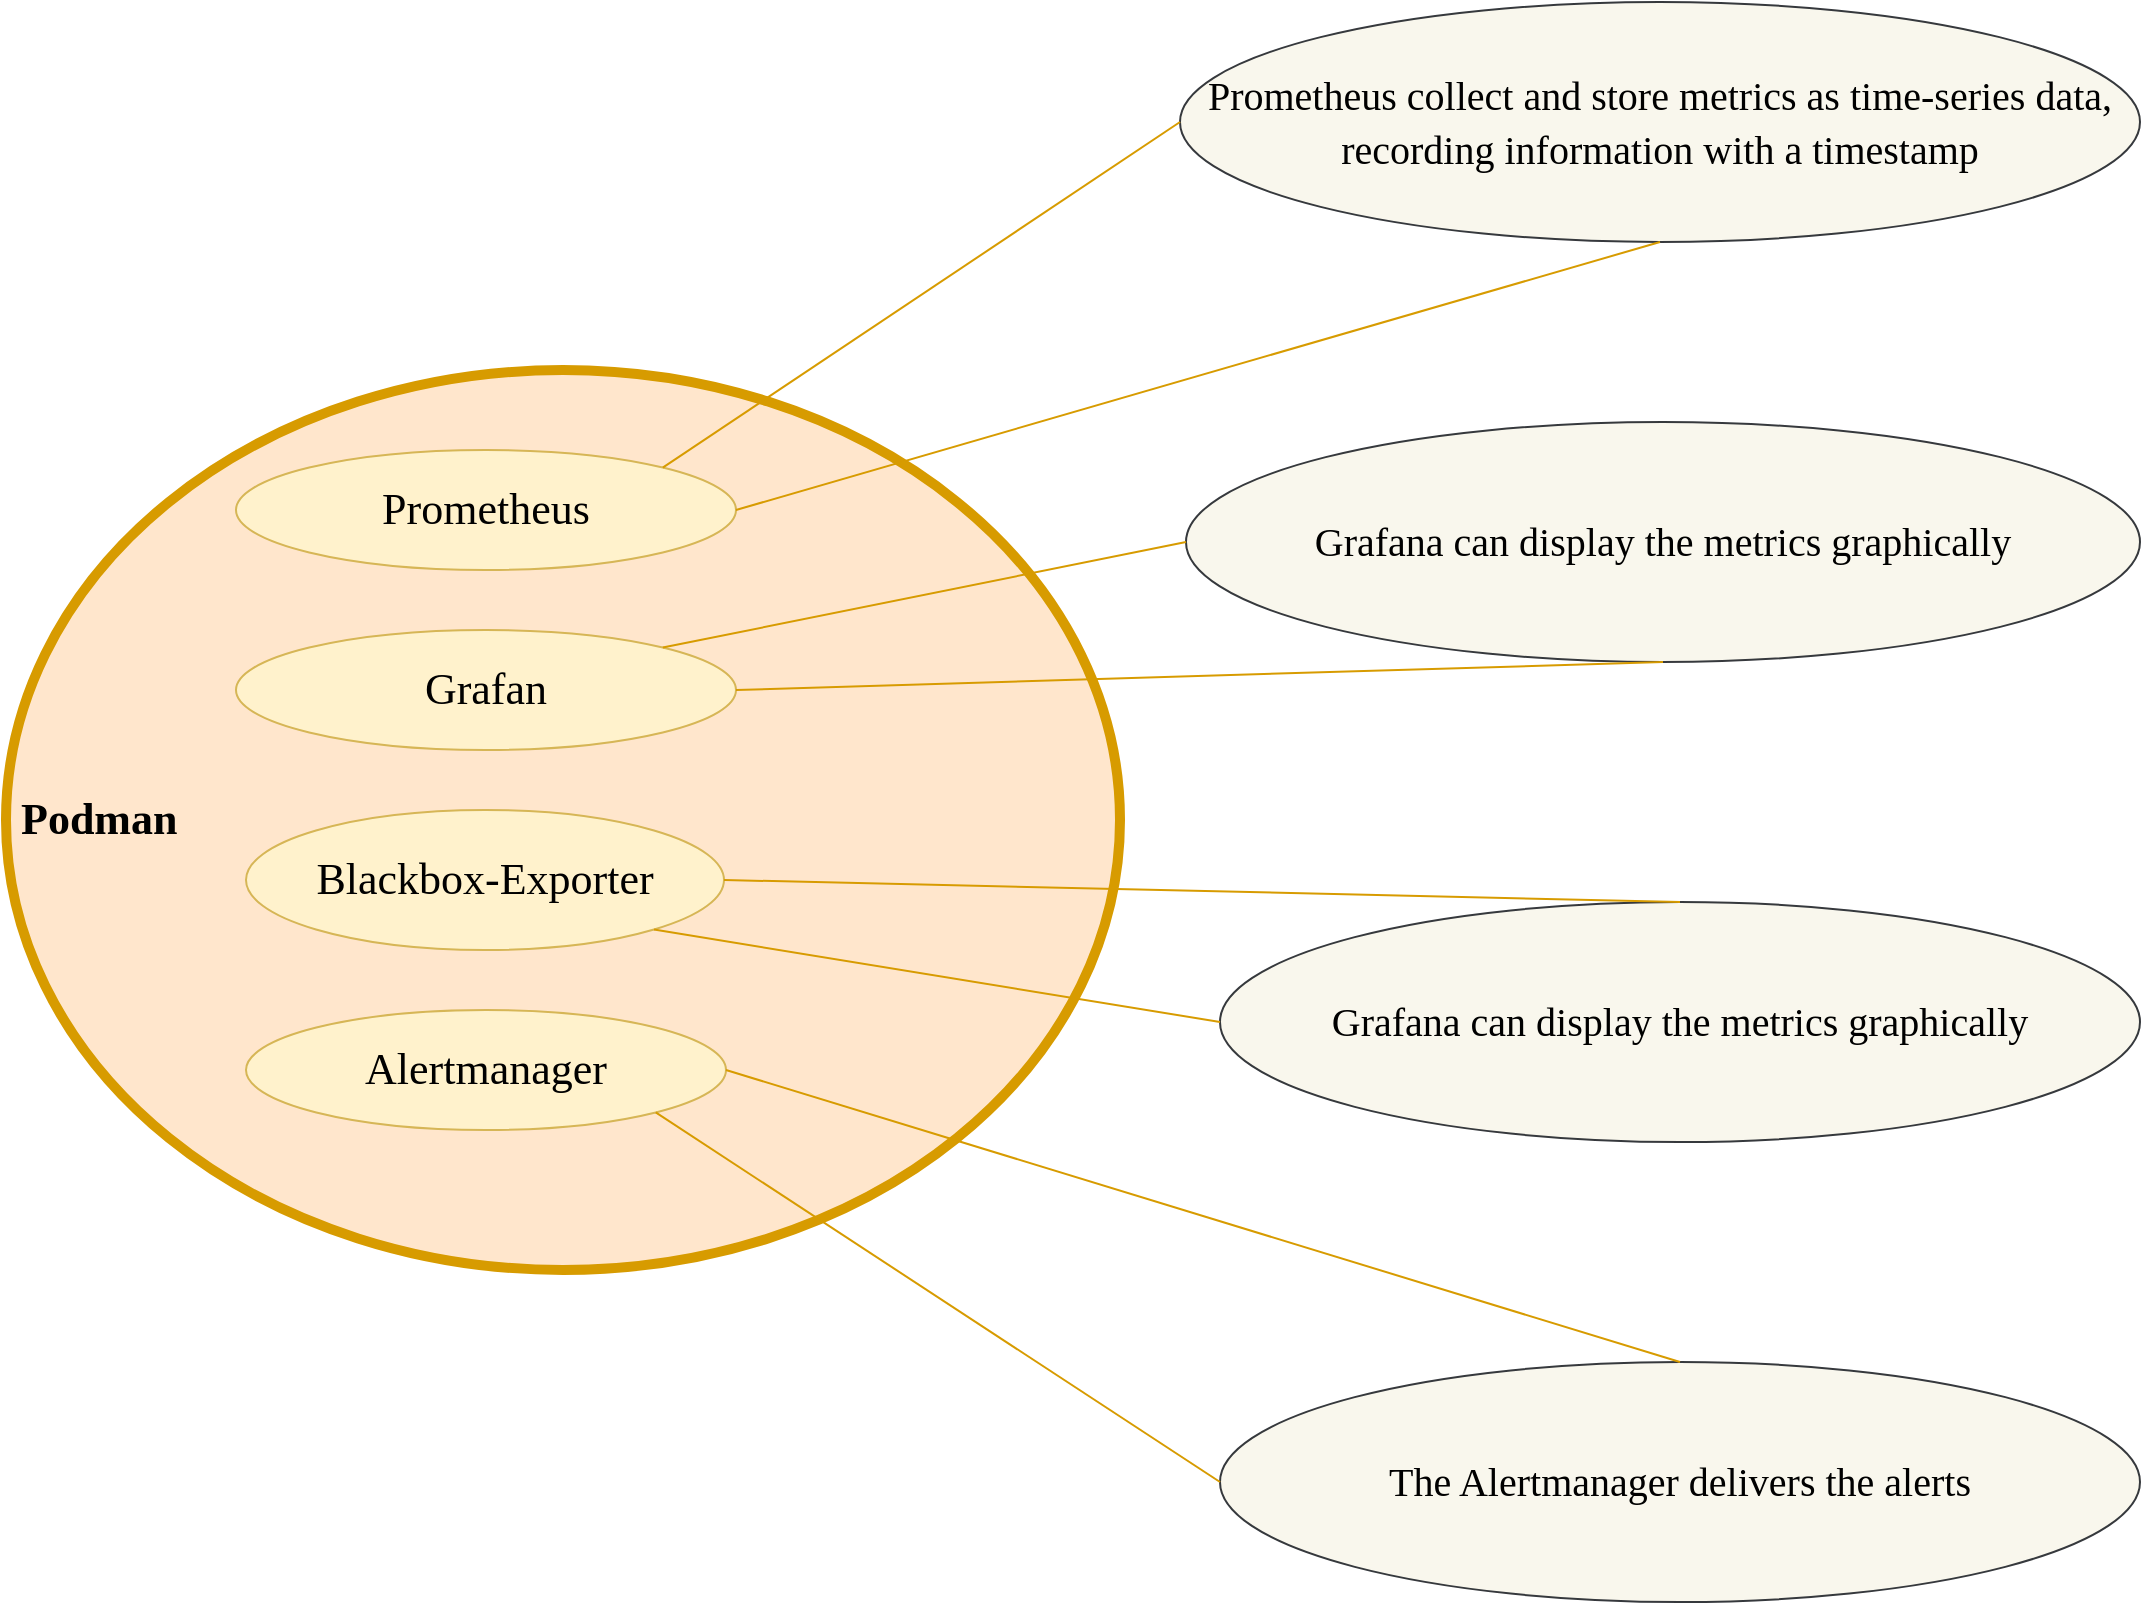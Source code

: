 <mxfile version="21.2.8" type="device">
  <diagram name="Page-1" id="dRfTeUJvY2mBbvKBHF37">
    <mxGraphModel dx="2433" dy="2547" grid="1" gridSize="10" guides="1" tooltips="1" connect="1" arrows="1" fold="1" page="1" pageScale="1" pageWidth="1100" pageHeight="850" math="0" shadow="0">
      <root>
        <mxCell id="0" />
        <mxCell id="1" parent="0" />
        <mxCell id="r5oPu6t7mk9sn1Y5hbYZ-2" value="&lt;b&gt;&amp;nbsp;Podman&lt;/b&gt;" style="ellipse;whiteSpace=wrap;html=1;rounded=0;shadow=0;dashed=0;comic=0;fontFamily=Verdana;fontSize=22;fillColor=#ffe6cc;strokeColor=#d79b00;align=left;strokeWidth=5;" vertex="1" parent="1">
          <mxGeometry x="-1077" y="-1506" width="557" height="450" as="geometry" />
        </mxCell>
        <mxCell id="r5oPu6t7mk9sn1Y5hbYZ-3" value="Prometheus" style="ellipse;whiteSpace=wrap;html=1;rounded=0;shadow=0;dashed=0;comic=0;fontFamily=Verdana;fontSize=22;fillColor=#fff2cc;strokeColor=#d6b656;" vertex="1" parent="1">
          <mxGeometry x="-962" y="-1466" width="250" height="60" as="geometry" />
        </mxCell>
        <mxCell id="r5oPu6t7mk9sn1Y5hbYZ-5" value="Grafan" style="ellipse;whiteSpace=wrap;html=1;rounded=0;shadow=0;dashed=0;comic=0;fontFamily=Verdana;fontSize=22;fillColor=#fff2cc;strokeColor=#d6b656;" vertex="1" parent="1">
          <mxGeometry x="-962" y="-1376" width="250" height="60" as="geometry" />
        </mxCell>
        <mxCell id="r5oPu6t7mk9sn1Y5hbYZ-6" value="Blackbox-Exporter" style="ellipse;whiteSpace=wrap;html=1;rounded=0;shadow=0;dashed=0;comic=0;fontFamily=Verdana;fontSize=22;fillColor=#fff2cc;strokeColor=#d6b656;" vertex="1" parent="1">
          <mxGeometry x="-957" y="-1286" width="239" height="70" as="geometry" />
        </mxCell>
        <mxCell id="r5oPu6t7mk9sn1Y5hbYZ-7" value="Alertmanager" style="ellipse;whiteSpace=wrap;html=1;rounded=0;shadow=0;dashed=0;comic=0;fontFamily=Verdana;fontSize=22;fillColor=#fff2cc;strokeColor=#d6b656;" vertex="1" parent="1">
          <mxGeometry x="-957" y="-1186" width="240" height="60" as="geometry" />
        </mxCell>
        <mxCell id="r5oPu6t7mk9sn1Y5hbYZ-8" value="&lt;font style=&quot;font-size: 20px;&quot;&gt;Prometheus&amp;nbsp;collect and store metrics as time-series data, recording information with a timestamp&lt;/font&gt;" style="ellipse;whiteSpace=wrap;html=1;rounded=0;shadow=0;dashed=0;comic=0;fontFamily=Verdana;fontSize=22;fillColor=#f9f7ed;strokeColor=#36393d;" vertex="1" parent="1">
          <mxGeometry x="-490" y="-1690" width="480" height="120" as="geometry" />
        </mxCell>
        <mxCell id="r5oPu6t7mk9sn1Y5hbYZ-9" value="&lt;font style=&quot;font-size: 20px;&quot;&gt;Grafana can display the metrics graphically&lt;/font&gt;" style="ellipse;whiteSpace=wrap;html=1;rounded=0;shadow=0;dashed=0;comic=0;fontFamily=Verdana;fontSize=22;fillColor=#f9f7ed;strokeColor=#36393d;" vertex="1" parent="1">
          <mxGeometry x="-487" y="-1480" width="477" height="120" as="geometry" />
        </mxCell>
        <mxCell id="r5oPu6t7mk9sn1Y5hbYZ-10" value="&lt;font style=&quot;font-size: 20px;&quot;&gt;Grafana can display the metrics graphically&lt;/font&gt;" style="ellipse;whiteSpace=wrap;html=1;rounded=0;shadow=0;dashed=0;comic=0;fontFamily=Verdana;fontSize=22;fillColor=#f9f7ed;strokeColor=#36393d;" vertex="1" parent="1">
          <mxGeometry x="-470" y="-1240" width="460" height="120" as="geometry" />
        </mxCell>
        <mxCell id="r5oPu6t7mk9sn1Y5hbYZ-11" value="&lt;font style=&quot;font-size: 20px;&quot;&gt;The Alertmanager delivers the alerts&lt;/font&gt;" style="ellipse;whiteSpace=wrap;html=1;rounded=0;shadow=0;dashed=0;comic=0;fontFamily=Verdana;fontSize=22;fillColor=#f9f7ed;strokeColor=#36393d;" vertex="1" parent="1">
          <mxGeometry x="-470" y="-1010" width="460" height="120" as="geometry" />
        </mxCell>
        <mxCell id="r5oPu6t7mk9sn1Y5hbYZ-13" value="" style="endArrow=none;html=1;rounded=0;exitX=1;exitY=0;exitDx=0;exitDy=0;entryX=0;entryY=0.5;entryDx=0;entryDy=0;fillColor=#ffe6cc;strokeColor=#d79b00;" edge="1" parent="1" source="r5oPu6t7mk9sn1Y5hbYZ-3" target="r5oPu6t7mk9sn1Y5hbYZ-8">
          <mxGeometry width="50" height="50" relative="1" as="geometry">
            <mxPoint x="-490" y="-1290" as="sourcePoint" />
            <mxPoint x="-440" y="-1340" as="targetPoint" />
          </mxGeometry>
        </mxCell>
        <mxCell id="r5oPu6t7mk9sn1Y5hbYZ-14" value="" style="endArrow=none;html=1;rounded=0;exitX=1;exitY=0.5;exitDx=0;exitDy=0;entryX=0.5;entryY=1;entryDx=0;entryDy=0;fillColor=#ffe6cc;strokeColor=#d79b00;" edge="1" parent="1" source="r5oPu6t7mk9sn1Y5hbYZ-3" target="r5oPu6t7mk9sn1Y5hbYZ-8">
          <mxGeometry width="50" height="50" relative="1" as="geometry">
            <mxPoint x="-490" y="-1290" as="sourcePoint" />
            <mxPoint x="-440" y="-1340" as="targetPoint" />
          </mxGeometry>
        </mxCell>
        <mxCell id="r5oPu6t7mk9sn1Y5hbYZ-15" value="" style="endArrow=none;html=1;rounded=0;exitX=1;exitY=0;exitDx=0;exitDy=0;entryX=0;entryY=0.5;entryDx=0;entryDy=0;fillColor=#ffe6cc;strokeColor=#d79b00;" edge="1" parent="1" source="r5oPu6t7mk9sn1Y5hbYZ-5" target="r5oPu6t7mk9sn1Y5hbYZ-9">
          <mxGeometry width="50" height="50" relative="1" as="geometry">
            <mxPoint x="-490" y="-1290" as="sourcePoint" />
            <mxPoint x="-440" y="-1340" as="targetPoint" />
          </mxGeometry>
        </mxCell>
        <mxCell id="r5oPu6t7mk9sn1Y5hbYZ-16" value="" style="endArrow=none;html=1;rounded=0;exitX=1;exitY=0.5;exitDx=0;exitDy=0;entryX=0.5;entryY=1;entryDx=0;entryDy=0;fillColor=#ffe6cc;strokeColor=#d79b00;" edge="1" parent="1" source="r5oPu6t7mk9sn1Y5hbYZ-5" target="r5oPu6t7mk9sn1Y5hbYZ-9">
          <mxGeometry width="50" height="50" relative="1" as="geometry">
            <mxPoint x="-490" y="-1290" as="sourcePoint" />
            <mxPoint x="-440" y="-1340" as="targetPoint" />
          </mxGeometry>
        </mxCell>
        <mxCell id="r5oPu6t7mk9sn1Y5hbYZ-17" value="" style="endArrow=none;html=1;rounded=0;exitX=1;exitY=0.5;exitDx=0;exitDy=0;entryX=0.5;entryY=0;entryDx=0;entryDy=0;fillColor=#ffe6cc;strokeColor=#d79b00;" edge="1" parent="1" source="r5oPu6t7mk9sn1Y5hbYZ-6" target="r5oPu6t7mk9sn1Y5hbYZ-10">
          <mxGeometry width="50" height="50" relative="1" as="geometry">
            <mxPoint x="-490" y="-1290" as="sourcePoint" />
            <mxPoint x="-440" y="-1340" as="targetPoint" />
          </mxGeometry>
        </mxCell>
        <mxCell id="r5oPu6t7mk9sn1Y5hbYZ-18" value="" style="endArrow=none;html=1;rounded=0;exitX=1;exitY=1;exitDx=0;exitDy=0;entryX=0;entryY=0.5;entryDx=0;entryDy=0;fillColor=#ffe6cc;strokeColor=#d79b00;" edge="1" parent="1" source="r5oPu6t7mk9sn1Y5hbYZ-6" target="r5oPu6t7mk9sn1Y5hbYZ-10">
          <mxGeometry width="50" height="50" relative="1" as="geometry">
            <mxPoint x="-490" y="-1290" as="sourcePoint" />
            <mxPoint x="-440" y="-1340" as="targetPoint" />
          </mxGeometry>
        </mxCell>
        <mxCell id="r5oPu6t7mk9sn1Y5hbYZ-19" value="" style="endArrow=none;html=1;rounded=0;exitX=1;exitY=0.5;exitDx=0;exitDy=0;entryX=0.5;entryY=0;entryDx=0;entryDy=0;fillColor=#ffe6cc;strokeColor=#d79b00;" edge="1" parent="1" source="r5oPu6t7mk9sn1Y5hbYZ-7" target="r5oPu6t7mk9sn1Y5hbYZ-11">
          <mxGeometry width="50" height="50" relative="1" as="geometry">
            <mxPoint x="-490" y="-1290" as="sourcePoint" />
            <mxPoint x="-440" y="-1340" as="targetPoint" />
          </mxGeometry>
        </mxCell>
        <mxCell id="r5oPu6t7mk9sn1Y5hbYZ-20" value="" style="endArrow=none;html=1;rounded=0;exitX=1;exitY=1;exitDx=0;exitDy=0;entryX=0;entryY=0.5;entryDx=0;entryDy=0;fillColor=#ffe6cc;strokeColor=#d79b00;" edge="1" parent="1" source="r5oPu6t7mk9sn1Y5hbYZ-7" target="r5oPu6t7mk9sn1Y5hbYZ-11">
          <mxGeometry width="50" height="50" relative="1" as="geometry">
            <mxPoint x="-490" y="-1290" as="sourcePoint" />
            <mxPoint x="-440" y="-1340" as="targetPoint" />
          </mxGeometry>
        </mxCell>
      </root>
    </mxGraphModel>
  </diagram>
</mxfile>
